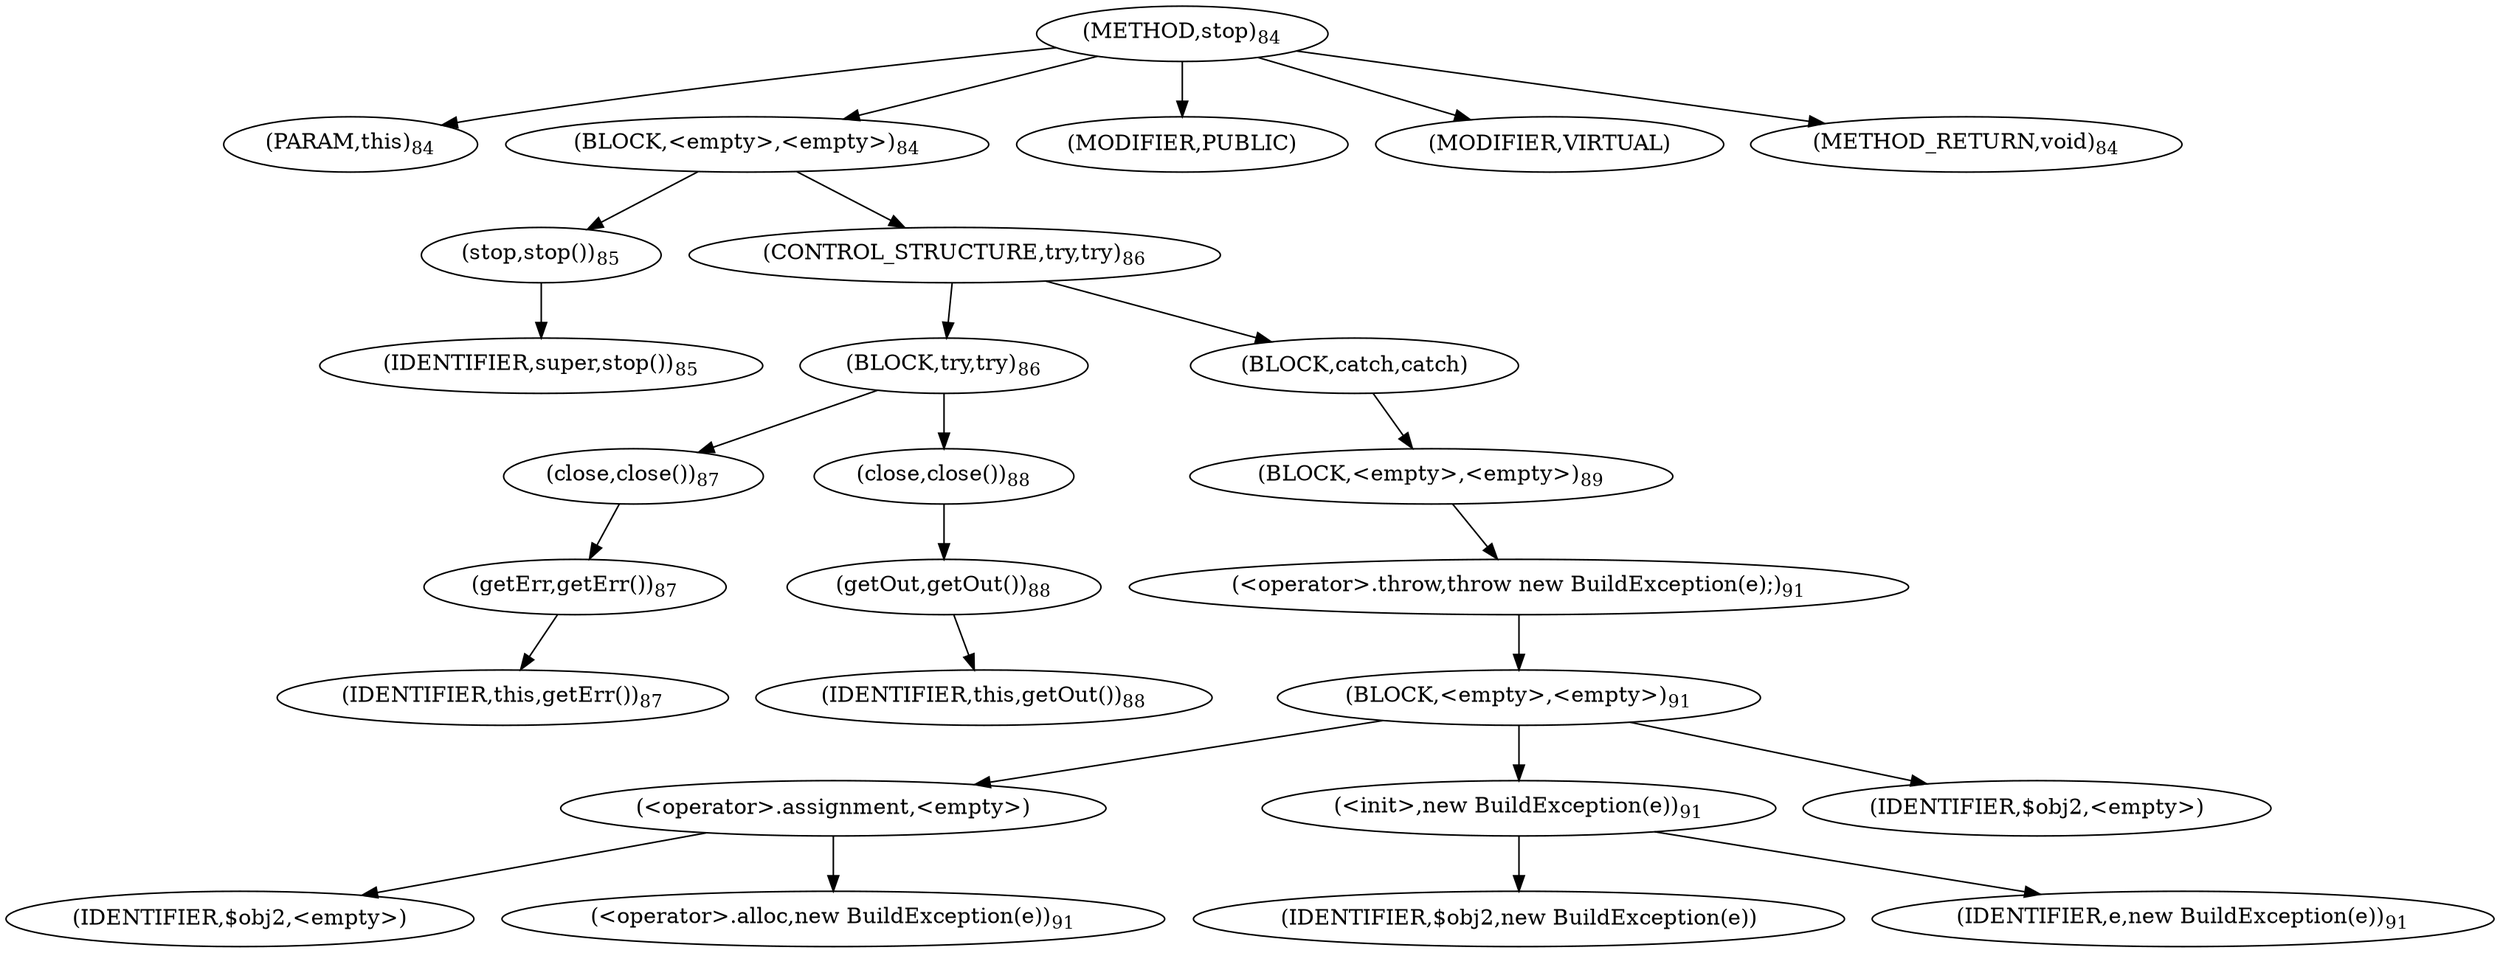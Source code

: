 digraph "stop" {  
"38" [label = <(METHOD,stop)<SUB>84</SUB>> ]
"6" [label = <(PARAM,this)<SUB>84</SUB>> ]
"39" [label = <(BLOCK,&lt;empty&gt;,&lt;empty&gt;)<SUB>84</SUB>> ]
"40" [label = <(stop,stop())<SUB>85</SUB>> ]
"41" [label = <(IDENTIFIER,super,stop())<SUB>85</SUB>> ]
"42" [label = <(CONTROL_STRUCTURE,try,try)<SUB>86</SUB>> ]
"43" [label = <(BLOCK,try,try)<SUB>86</SUB>> ]
"44" [label = <(close,close())<SUB>87</SUB>> ]
"45" [label = <(getErr,getErr())<SUB>87</SUB>> ]
"5" [label = <(IDENTIFIER,this,getErr())<SUB>87</SUB>> ]
"46" [label = <(close,close())<SUB>88</SUB>> ]
"47" [label = <(getOut,getOut())<SUB>88</SUB>> ]
"7" [label = <(IDENTIFIER,this,getOut())<SUB>88</SUB>> ]
"48" [label = <(BLOCK,catch,catch)> ]
"49" [label = <(BLOCK,&lt;empty&gt;,&lt;empty&gt;)<SUB>89</SUB>> ]
"50" [label = <(&lt;operator&gt;.throw,throw new BuildException(e);)<SUB>91</SUB>> ]
"51" [label = <(BLOCK,&lt;empty&gt;,&lt;empty&gt;)<SUB>91</SUB>> ]
"52" [label = <(&lt;operator&gt;.assignment,&lt;empty&gt;)> ]
"53" [label = <(IDENTIFIER,$obj2,&lt;empty&gt;)> ]
"54" [label = <(&lt;operator&gt;.alloc,new BuildException(e))<SUB>91</SUB>> ]
"55" [label = <(&lt;init&gt;,new BuildException(e))<SUB>91</SUB>> ]
"56" [label = <(IDENTIFIER,$obj2,new BuildException(e))> ]
"57" [label = <(IDENTIFIER,e,new BuildException(e))<SUB>91</SUB>> ]
"58" [label = <(IDENTIFIER,$obj2,&lt;empty&gt;)> ]
"59" [label = <(MODIFIER,PUBLIC)> ]
"60" [label = <(MODIFIER,VIRTUAL)> ]
"61" [label = <(METHOD_RETURN,void)<SUB>84</SUB>> ]
  "38" -> "6" 
  "38" -> "39" 
  "38" -> "59" 
  "38" -> "60" 
  "38" -> "61" 
  "39" -> "40" 
  "39" -> "42" 
  "40" -> "41" 
  "42" -> "43" 
  "42" -> "48" 
  "43" -> "44" 
  "43" -> "46" 
  "44" -> "45" 
  "45" -> "5" 
  "46" -> "47" 
  "47" -> "7" 
  "48" -> "49" 
  "49" -> "50" 
  "50" -> "51" 
  "51" -> "52" 
  "51" -> "55" 
  "51" -> "58" 
  "52" -> "53" 
  "52" -> "54" 
  "55" -> "56" 
  "55" -> "57" 
}
